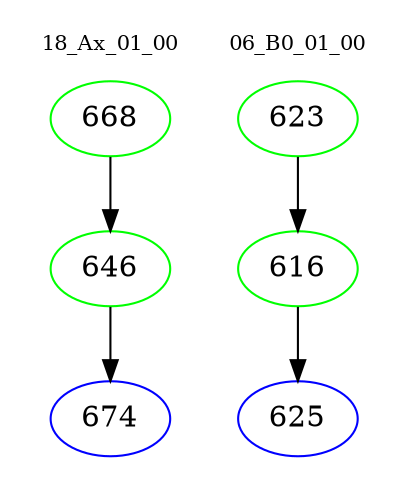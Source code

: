 digraph{
subgraph cluster_0 {
color = white
label = "18_Ax_01_00";
fontsize=10;
T0_668 [label="668", color="green"]
T0_668 -> T0_646 [color="black"]
T0_646 [label="646", color="green"]
T0_646 -> T0_674 [color="black"]
T0_674 [label="674", color="blue"]
}
subgraph cluster_1 {
color = white
label = "06_B0_01_00";
fontsize=10;
T1_623 [label="623", color="green"]
T1_623 -> T1_616 [color="black"]
T1_616 [label="616", color="green"]
T1_616 -> T1_625 [color="black"]
T1_625 [label="625", color="blue"]
}
}
